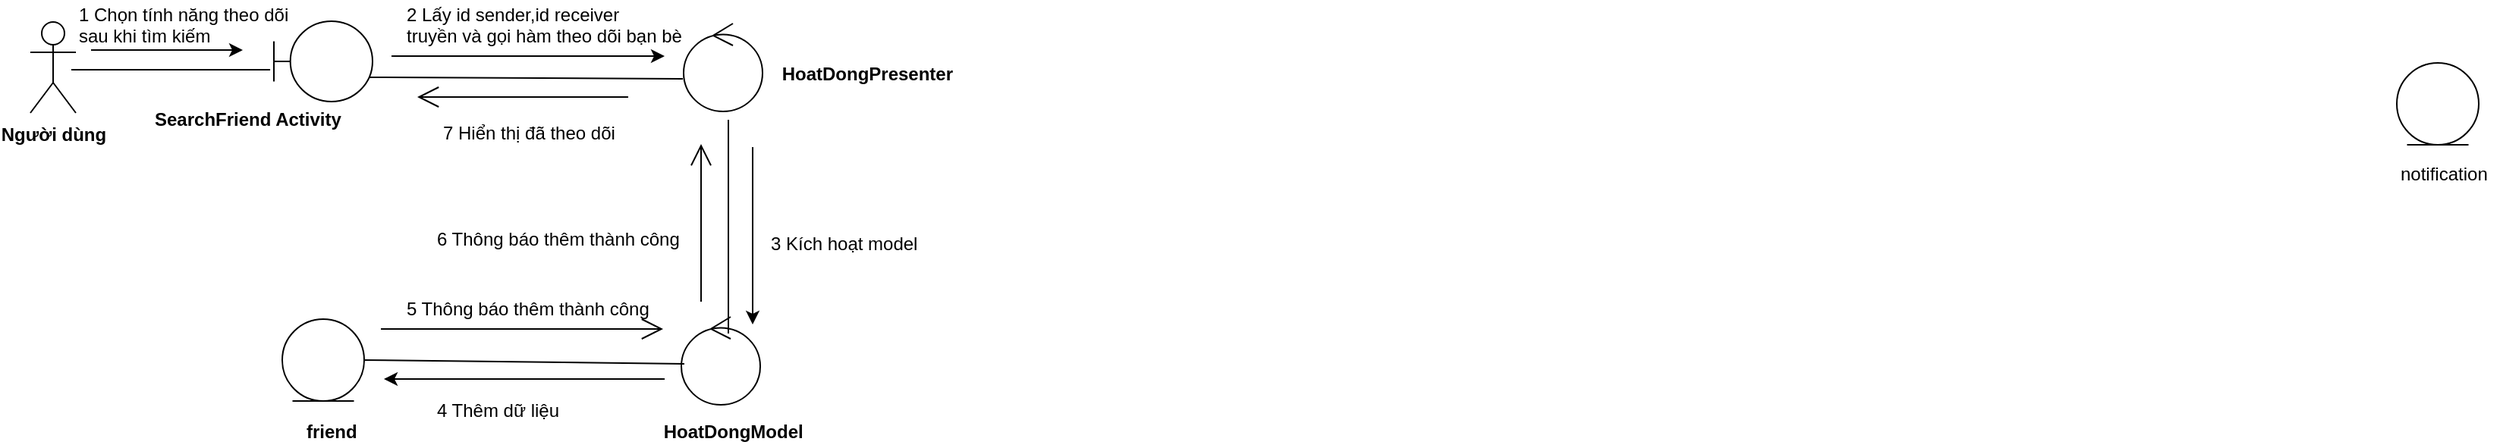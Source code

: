 <mxfile version="10.7.5" type="device"><diagram id="Uaft9hRjcKjtWE_uQBf3" name="Page-1"><mxGraphModel dx="1064" dy="496" grid="0" gridSize="10" guides="1" tooltips="1" connect="1" arrows="1" fold="1" page="0" pageScale="1" pageWidth="850" pageHeight="1100" math="0" shadow="0"><root><mxCell id="0"/><mxCell id="1" parent="0"/><mxCell id="V08oq2XYnEW5oXWam4pt-1" value="Người dùng" style="shape=umlActor;verticalLabelPosition=bottom;labelBackgroundColor=#ffffff;verticalAlign=top;html=1;outlineConnect=0;fontStyle=1" parent="1" vertex="1"><mxGeometry x="35" y="46.5" width="30" height="60" as="geometry"/></mxCell><mxCell id="V08oq2XYnEW5oXWam4pt-2" value="" style="ellipse;shape=umlControl;whiteSpace=wrap;html=1;strokeColor=#000000;" parent="1" vertex="1"><mxGeometry x="465.5" y="47.5" width="52" height="58" as="geometry"/></mxCell><mxCell id="V08oq2XYnEW5oXWam4pt-3" value="&amp;nbsp;HoatDongPresenter" style="text;html=1;resizable=0;points=[];autosize=1;align=left;verticalAlign=top;spacingTop=-4;fontStyle=1" parent="1" vertex="1"><mxGeometry x="524.5" y="70.5" width="120" height="20" as="geometry"/></mxCell><mxCell id="V08oq2XYnEW5oXWam4pt-4" value="" style="shape=umlBoundary;whiteSpace=wrap;html=1;strokeColor=#000000;" parent="1" vertex="1"><mxGeometry x="195.5" y="46" width="65" height="53" as="geometry"/></mxCell><mxCell id="V08oq2XYnEW5oXWam4pt-5" value="SearchFriend Activity" style="text;html=1;resizable=0;points=[];autosize=1;align=left;verticalAlign=top;spacingTop=-4;fontStyle=1" parent="1" vertex="1"><mxGeometry x="115" y="101" width="123" height="14" as="geometry"/></mxCell><mxCell id="V08oq2XYnEW5oXWam4pt-6" value="" style="ellipse;shape=umlEntity;whiteSpace=wrap;html=1;strokeColor=#000000;" parent="1" vertex="1"><mxGeometry x="201" y="242.5" width="54" height="54" as="geometry"/></mxCell><mxCell id="V08oq2XYnEW5oXWam4pt-7" value="&amp;nbsp;HoatDongModel" style="text;html=1;resizable=0;points=[];autosize=1;align=left;verticalAlign=top;spacingTop=-4;fontStyle=1" parent="1" vertex="1"><mxGeometry x="446.5" y="306.5" width="110" height="20" as="geometry"/></mxCell><mxCell id="V08oq2XYnEW5oXWam4pt-9" value="" style="ellipse;shape=umlControl;whiteSpace=wrap;html=1;strokeColor=#000000;" parent="1" vertex="1"><mxGeometry x="464" y="241" width="52" height="58" as="geometry"/></mxCell><mxCell id="V08oq2XYnEW5oXWam4pt-10" value="friend" style="text;html=1;resizable=0;points=[];autosize=1;align=left;verticalAlign=top;spacingTop=-4;fontStyle=1" parent="1" vertex="1"><mxGeometry x="215" y="306.5" width="40" height="14" as="geometry"/></mxCell><mxCell id="V08oq2XYnEW5oXWam4pt-58" value="" style="ellipse;shape=umlEntity;whiteSpace=wrap;html=1;strokeColor=#000000;" parent="1" vertex="1"><mxGeometry x="1594.5" y="73.5" width="54" height="54" as="geometry"/></mxCell><mxCell id="V08oq2XYnEW5oXWam4pt-63" value="notification" style="text;html=1;resizable=0;points=[];autosize=1;align=left;verticalAlign=top;spacingTop=-4;" parent="1" vertex="1"><mxGeometry x="1594.5" y="137" width="67" height="14" as="geometry"/></mxCell><mxCell id="RL-QeGGFBxFsy847Nc4x-1" value="" style="endArrow=none;html=1;entryX=-0.038;entryY=0.604;entryDx=0;entryDy=0;entryPerimeter=0;" parent="1" target="V08oq2XYnEW5oXWam4pt-4" edge="1"><mxGeometry width="50" height="50" relative="1" as="geometry"><mxPoint x="62" y="78" as="sourcePoint"/><mxPoint x="148" y="12" as="targetPoint"/></mxGeometry></mxCell><mxCell id="RL-QeGGFBxFsy847Nc4x-2" value="" style="endArrow=none;html=1;exitX=0.962;exitY=0.698;exitDx=0;exitDy=0;exitPerimeter=0;entryX=-0.01;entryY=0.629;entryDx=0;entryDy=0;entryPerimeter=0;" parent="1" source="V08oq2XYnEW5oXWam4pt-4" target="V08oq2XYnEW5oXWam4pt-2" edge="1"><mxGeometry width="50" height="50" relative="1" as="geometry"><mxPoint x="342" y="110" as="sourcePoint"/><mxPoint x="392" y="60" as="targetPoint"/></mxGeometry></mxCell><mxCell id="RL-QeGGFBxFsy847Nc4x-3" value="" style="endArrow=none;html=1;exitX=0.596;exitY=0.19;exitDx=0;exitDy=0;exitPerimeter=0;" parent="1" source="V08oq2XYnEW5oXWam4pt-9" edge="1"><mxGeometry width="50" height="50" relative="1" as="geometry"><mxPoint x="446" y="212" as="sourcePoint"/><mxPoint x="495" y="111" as="targetPoint"/></mxGeometry></mxCell><mxCell id="RL-QeGGFBxFsy847Nc4x-4" value="" style="endArrow=none;html=1;entryX=0.038;entryY=0.534;entryDx=0;entryDy=0;entryPerimeter=0;exitX=1;exitY=0.5;exitDx=0;exitDy=0;" parent="1" source="V08oq2XYnEW5oXWam4pt-6" target="V08oq2XYnEW5oXWam4pt-9" edge="1"><mxGeometry width="50" height="50" relative="1" as="geometry"><mxPoint x="308" y="270" as="sourcePoint"/><mxPoint x="358" y="220" as="targetPoint"/></mxGeometry></mxCell><mxCell id="RL-QeGGFBxFsy847Nc4x-5" value="1 Chọn tính năng theo dõi&lt;br&gt;sau khi tìm kiếm" style="text;html=1;resizable=0;points=[];autosize=1;align=left;verticalAlign=top;spacingTop=-4;" parent="1" vertex="1"><mxGeometry x="65" y="32" width="148" height="28" as="geometry"/></mxCell><mxCell id="RL-QeGGFBxFsy847Nc4x-6" value="" style="endArrow=classic;html=1;" parent="1" edge="1"><mxGeometry width="50" height="50" relative="1" as="geometry"><mxPoint x="75" y="65" as="sourcePoint"/><mxPoint x="175" y="65" as="targetPoint"/></mxGeometry></mxCell><mxCell id="RL-QeGGFBxFsy847Nc4x-7" value="" style="endArrow=classic;html=1;" parent="1" edge="1"><mxGeometry width="50" height="50" relative="1" as="geometry"><mxPoint x="273" y="69" as="sourcePoint"/><mxPoint x="453" y="69" as="targetPoint"/></mxGeometry></mxCell><mxCell id="RL-QeGGFBxFsy847Nc4x-8" value="" style="endArrow=classic;html=1;" parent="1" edge="1"><mxGeometry width="50" height="50" relative="1" as="geometry"><mxPoint x="511" y="129" as="sourcePoint"/><mxPoint x="511" y="246" as="targetPoint"/></mxGeometry></mxCell><mxCell id="RL-QeGGFBxFsy847Nc4x-9" value="" style="endArrow=classic;html=1;" parent="1" edge="1"><mxGeometry width="50" height="50" relative="1" as="geometry"><mxPoint x="453" y="282" as="sourcePoint"/><mxPoint x="268" y="282" as="targetPoint"/></mxGeometry></mxCell><mxCell id="RL-QeGGFBxFsy847Nc4x-10" value="" style="endArrow=open;endFill=1;endSize=12;html=1;" parent="1" edge="1"><mxGeometry width="160" relative="1" as="geometry"><mxPoint x="266" y="249" as="sourcePoint"/><mxPoint x="452" y="249" as="targetPoint"/></mxGeometry></mxCell><mxCell id="RL-QeGGFBxFsy847Nc4x-11" value="" style="endArrow=open;endFill=1;endSize=12;html=1;" parent="1" edge="1"><mxGeometry width="160" relative="1" as="geometry"><mxPoint x="477" y="231" as="sourcePoint"/><mxPoint x="477" y="127" as="targetPoint"/></mxGeometry></mxCell><mxCell id="RL-QeGGFBxFsy847Nc4x-13" value="" style="endArrow=open;endFill=1;endSize=12;html=1;" parent="1" edge="1"><mxGeometry width="160" relative="1" as="geometry"><mxPoint x="429" y="96" as="sourcePoint"/><mxPoint x="290" y="96" as="targetPoint"/></mxGeometry></mxCell><mxCell id="RL-QeGGFBxFsy847Nc4x-14" value="2 Lấy id sender,id receiver&amp;nbsp;&lt;br&gt;truyền và gọi hàm theo dõi bạn bè" style="text;html=1;resizable=0;points=[];autosize=1;align=left;verticalAlign=top;spacingTop=-4;" parent="1" vertex="1"><mxGeometry x="281" y="32" width="191" height="28" as="geometry"/></mxCell><mxCell id="RL-QeGGFBxFsy847Nc4x-15" value="3 Kích hoạt model" style="text;html=1;resizable=0;points=[];autosize=1;align=left;verticalAlign=top;spacingTop=-4;" parent="1" vertex="1"><mxGeometry x="521" y="183" width="107" height="14" as="geometry"/></mxCell><mxCell id="RL-QeGGFBxFsy847Nc4x-16" value="4 Thêm dữ liệu" style="text;html=1;resizable=0;points=[];autosize=1;align=left;verticalAlign=top;spacingTop=-4;" parent="1" vertex="1"><mxGeometry x="300.5" y="292.5" width="91" height="14" as="geometry"/></mxCell><mxCell id="RL-QeGGFBxFsy847Nc4x-17" value="5 Thông báo thêm thành công" style="text;html=1;resizable=0;points=[];autosize=1;align=left;verticalAlign=top;spacingTop=-4;" parent="1" vertex="1"><mxGeometry x="281" y="226" width="170" height="14" as="geometry"/></mxCell><mxCell id="rlwjyn4g4EpqkFOc5rns-2" value="6 Thông báo thêm thành công" style="text;html=1;resizable=0;points=[];autosize=1;align=left;verticalAlign=top;spacingTop=-4;" parent="1" vertex="1"><mxGeometry x="300.5" y="180" width="170" height="14" as="geometry"/></mxCell><mxCell id="rlwjyn4g4EpqkFOc5rns-3" value="7 Hiển thị đã theo dõi" style="text;html=1;resizable=0;points=[];autosize=1;align=left;verticalAlign=top;spacingTop=-4;" parent="1" vertex="1"><mxGeometry x="304.5" y="110" width="123" height="14" as="geometry"/></mxCell></root></mxGraphModel></diagram></mxfile>
